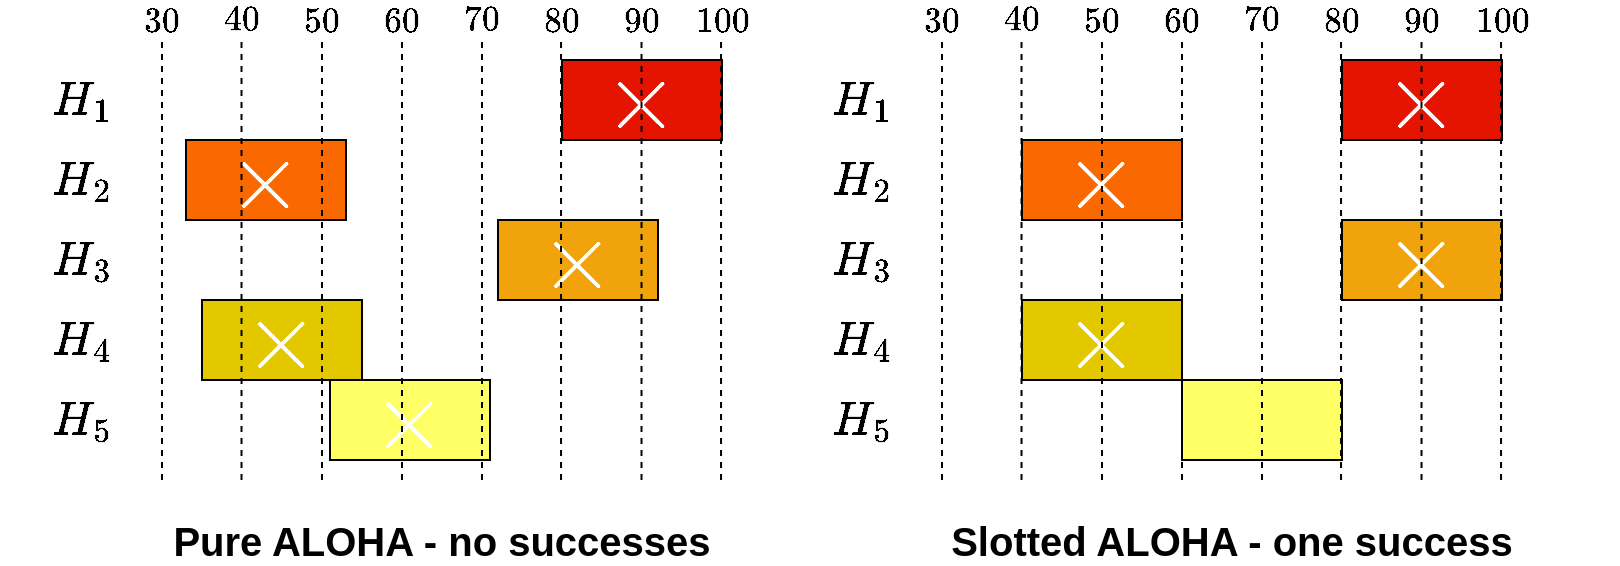 <mxfile version="13.9.9" type="device"><diagram id="5LKMu7yw_0ItQUyFiSOD" name="Page-1"><mxGraphModel dx="1086" dy="966" grid="1" gridSize="10" guides="1" tooltips="1" connect="1" arrows="1" fold="1" page="1" pageScale="1" pageWidth="850" pageHeight="1100" math="1" shadow="0"><root><mxCell id="0"/><mxCell id="1" parent="0"/><mxCell id="TiLu1-5hALeDA3Fj30jh-3" value="$$\times$$" style="rounded=0;whiteSpace=wrap;html=1;fontSize=40;fillColor=#e51400;fontColor=#ffffff;" vertex="1" parent="1"><mxGeometry x="280" y="50" width="80" height="40" as="geometry"/></mxCell><mxCell id="TiLu1-5hALeDA3Fj30jh-5" value="&lt;span&gt;$$\times$$&lt;/span&gt;" style="rounded=0;whiteSpace=wrap;html=1;fontSize=40;fillColor=#fa6800;fontColor=#ffffff;" vertex="1" parent="1"><mxGeometry x="92" y="90" width="80" height="40" as="geometry"/></mxCell><mxCell id="TiLu1-5hALeDA3Fj30jh-7" value="&lt;span&gt;$$\times$$&lt;/span&gt;" style="rounded=0;whiteSpace=wrap;html=1;fontSize=40;fillColor=#f0a30a;fontColor=#ffffff;" vertex="1" parent="1"><mxGeometry x="248" y="130" width="80" height="40" as="geometry"/></mxCell><mxCell id="TiLu1-5hALeDA3Fj30jh-9" value="&lt;span&gt;$$\times$$&lt;/span&gt;" style="rounded=0;whiteSpace=wrap;html=1;fontSize=40;fillColor=#e3c800;fontColor=#ffffff;" vertex="1" parent="1"><mxGeometry x="100" y="170" width="80" height="40" as="geometry"/></mxCell><mxCell id="TiLu1-5hALeDA3Fj30jh-11" value="&lt;span&gt;$$\times$$&lt;/span&gt;" style="rounded=0;whiteSpace=wrap;html=1;fontSize=40;fontColor=#ffffff;fillColor=#FFFF66;" vertex="1" parent="1"><mxGeometry x="164" y="210" width="80" height="40" as="geometry"/></mxCell><mxCell id="TiLu1-5hALeDA3Fj30jh-19" value="" style="endArrow=none;html=1;dashed=1;" edge="1" parent="1"><mxGeometry width="50" height="50" relative="1" as="geometry"><mxPoint x="80" y="260" as="sourcePoint"/><mxPoint x="80" y="40" as="targetPoint"/></mxGeometry></mxCell><mxCell id="TiLu1-5hALeDA3Fj30jh-20" value="" style="endArrow=none;html=1;dashed=1;" edge="1" parent="1"><mxGeometry width="50" height="50" relative="1" as="geometry"><mxPoint x="119.76" y="260" as="sourcePoint"/><mxPoint x="119.76" y="40" as="targetPoint"/></mxGeometry></mxCell><mxCell id="TiLu1-5hALeDA3Fj30jh-21" value="" style="endArrow=none;html=1;dashed=1;" edge="1" parent="1"><mxGeometry width="50" height="50" relative="1" as="geometry"><mxPoint x="160" y="260" as="sourcePoint"/><mxPoint x="160" y="40" as="targetPoint"/></mxGeometry></mxCell><mxCell id="TiLu1-5hALeDA3Fj30jh-22" value="" style="endArrow=none;html=1;dashed=1;" edge="1" parent="1"><mxGeometry width="50" height="50" relative="1" as="geometry"><mxPoint x="200" y="260" as="sourcePoint"/><mxPoint x="200" y="40" as="targetPoint"/></mxGeometry></mxCell><mxCell id="TiLu1-5hALeDA3Fj30jh-23" value="" style="endArrow=none;html=1;dashed=1;" edge="1" parent="1"><mxGeometry width="50" height="50" relative="1" as="geometry"><mxPoint x="240" y="260" as="sourcePoint"/><mxPoint x="240" y="40" as="targetPoint"/></mxGeometry></mxCell><mxCell id="TiLu1-5hALeDA3Fj30jh-24" value="" style="endArrow=none;html=1;dashed=1;" edge="1" parent="1"><mxGeometry width="50" height="50" relative="1" as="geometry"><mxPoint x="279.52" y="260" as="sourcePoint"/><mxPoint x="279.52" y="40" as="targetPoint"/></mxGeometry></mxCell><mxCell id="TiLu1-5hALeDA3Fj30jh-25" value="" style="endArrow=none;html=1;dashed=1;" edge="1" parent="1"><mxGeometry width="50" height="50" relative="1" as="geometry"><mxPoint x="319.76" y="260" as="sourcePoint"/><mxPoint x="319.76" y="40" as="targetPoint"/></mxGeometry></mxCell><mxCell id="TiLu1-5hALeDA3Fj30jh-26" value="" style="endArrow=none;html=1;dashed=1;" edge="1" parent="1"><mxGeometry width="50" height="50" relative="1" as="geometry"><mxPoint x="359.52" y="260" as="sourcePoint"/><mxPoint x="359.52" y="40" as="targetPoint"/></mxGeometry></mxCell><mxCell id="TiLu1-5hALeDA3Fj30jh-35" value="$$30$$" style="text;html=1;strokeColor=none;fillColor=none;align=center;verticalAlign=middle;whiteSpace=wrap;rounded=0;fontSize=15;" vertex="1" parent="1"><mxGeometry x="60" y="20" width="40" height="20" as="geometry"/></mxCell><mxCell id="TiLu1-5hALeDA3Fj30jh-36" value="$$40$$" style="text;html=1;strokeColor=none;fillColor=none;align=center;verticalAlign=middle;whiteSpace=wrap;rounded=0;fontSize=15;" vertex="1" parent="1"><mxGeometry x="100" y="20" width="40" height="20" as="geometry"/></mxCell><mxCell id="TiLu1-5hALeDA3Fj30jh-37" value="$$50$$" style="text;html=1;strokeColor=none;fillColor=none;align=center;verticalAlign=middle;whiteSpace=wrap;rounded=0;fontSize=15;" vertex="1" parent="1"><mxGeometry x="140" y="20" width="40" height="20" as="geometry"/></mxCell><mxCell id="TiLu1-5hALeDA3Fj30jh-38" value="$$60$$" style="text;html=1;strokeColor=none;fillColor=none;align=center;verticalAlign=middle;whiteSpace=wrap;rounded=0;fontSize=15;" vertex="1" parent="1"><mxGeometry x="180" y="20" width="40" height="20" as="geometry"/></mxCell><mxCell id="TiLu1-5hALeDA3Fj30jh-39" value="$$70$$" style="text;html=1;strokeColor=none;fillColor=none;align=center;verticalAlign=middle;whiteSpace=wrap;rounded=0;fontSize=15;" vertex="1" parent="1"><mxGeometry x="220" y="20" width="40" height="20" as="geometry"/></mxCell><mxCell id="TiLu1-5hALeDA3Fj30jh-40" value="$$80$$" style="text;html=1;strokeColor=none;fillColor=none;align=center;verticalAlign=middle;whiteSpace=wrap;rounded=0;fontSize=15;" vertex="1" parent="1"><mxGeometry x="260" y="20" width="40" height="20" as="geometry"/></mxCell><mxCell id="TiLu1-5hALeDA3Fj30jh-41" value="$$90$$" style="text;html=1;strokeColor=none;fillColor=none;align=center;verticalAlign=middle;whiteSpace=wrap;rounded=0;fontSize=15;" vertex="1" parent="1"><mxGeometry x="300" y="20" width="40" height="20" as="geometry"/></mxCell><mxCell id="TiLu1-5hALeDA3Fj30jh-42" value="$$100$$" style="text;html=1;strokeColor=none;fillColor=none;align=center;verticalAlign=middle;whiteSpace=wrap;rounded=0;fontSize=15;" vertex="1" parent="1"><mxGeometry x="340" y="20" width="40" height="20" as="geometry"/></mxCell><mxCell id="TiLu1-5hALeDA3Fj30jh-45" value="$$\times$$" style="rounded=0;whiteSpace=wrap;html=1;fontSize=40;fillColor=#e51400;fontColor=#ffffff;" vertex="1" parent="1"><mxGeometry x="670" y="50" width="80" height="40" as="geometry"/></mxCell><mxCell id="TiLu1-5hALeDA3Fj30jh-46" value="&lt;span&gt;$$\times$$&lt;/span&gt;" style="rounded=0;whiteSpace=wrap;html=1;fontSize=40;fillColor=#fa6800;fontColor=#ffffff;" vertex="1" parent="1"><mxGeometry x="510" y="90" width="80" height="40" as="geometry"/></mxCell><mxCell id="TiLu1-5hALeDA3Fj30jh-47" value="&lt;span&gt;$$\times$$&lt;/span&gt;" style="rounded=0;whiteSpace=wrap;html=1;fontSize=40;fillColor=#f0a30a;fontColor=#ffffff;" vertex="1" parent="1"><mxGeometry x="670" y="130" width="80" height="40" as="geometry"/></mxCell><mxCell id="TiLu1-5hALeDA3Fj30jh-48" value="&lt;span&gt;$$\times$$&lt;/span&gt;" style="rounded=0;whiteSpace=wrap;html=1;fontSize=40;fillColor=#e3c800;fontColor=#ffffff;" vertex="1" parent="1"><mxGeometry x="510" y="170" width="80" height="40" as="geometry"/></mxCell><mxCell id="TiLu1-5hALeDA3Fj30jh-49" value="" style="rounded=0;whiteSpace=wrap;html=1;fontSize=40;fontColor=#ffffff;fillColor=#FFFF66;" vertex="1" parent="1"><mxGeometry x="590" y="210" width="80" height="40" as="geometry"/></mxCell><mxCell id="TiLu1-5hALeDA3Fj30jh-53" value="" style="endArrow=none;html=1;dashed=1;" edge="1" parent="1"><mxGeometry width="50" height="50" relative="1" as="geometry"><mxPoint x="470" y="260.0" as="sourcePoint"/><mxPoint x="470" y="40" as="targetPoint"/></mxGeometry></mxCell><mxCell id="TiLu1-5hALeDA3Fj30jh-54" value="" style="endArrow=none;html=1;dashed=1;" edge="1" parent="1"><mxGeometry width="50" height="50" relative="1" as="geometry"><mxPoint x="509.76" y="260.0" as="sourcePoint"/><mxPoint x="509.76" y="40" as="targetPoint"/></mxGeometry></mxCell><mxCell id="TiLu1-5hALeDA3Fj30jh-55" value="" style="endArrow=none;html=1;dashed=1;" edge="1" parent="1"><mxGeometry width="50" height="50" relative="1" as="geometry"><mxPoint x="550" y="260.0" as="sourcePoint"/><mxPoint x="550" y="40" as="targetPoint"/></mxGeometry></mxCell><mxCell id="TiLu1-5hALeDA3Fj30jh-56" value="" style="endArrow=none;html=1;dashed=1;" edge="1" parent="1"><mxGeometry width="50" height="50" relative="1" as="geometry"><mxPoint x="590" y="260.0" as="sourcePoint"/><mxPoint x="590" y="40" as="targetPoint"/></mxGeometry></mxCell><mxCell id="TiLu1-5hALeDA3Fj30jh-57" value="" style="endArrow=none;html=1;dashed=1;" edge="1" parent="1"><mxGeometry width="50" height="50" relative="1" as="geometry"><mxPoint x="630" y="260.0" as="sourcePoint"/><mxPoint x="630" y="40" as="targetPoint"/></mxGeometry></mxCell><mxCell id="TiLu1-5hALeDA3Fj30jh-58" value="" style="endArrow=none;html=1;dashed=1;" edge="1" parent="1"><mxGeometry width="50" height="50" relative="1" as="geometry"><mxPoint x="669.52" y="260.0" as="sourcePoint"/><mxPoint x="669.52" y="40" as="targetPoint"/></mxGeometry></mxCell><mxCell id="TiLu1-5hALeDA3Fj30jh-59" value="" style="endArrow=none;html=1;dashed=1;" edge="1" parent="1"><mxGeometry width="50" height="50" relative="1" as="geometry"><mxPoint x="709.76" y="260.0" as="sourcePoint"/><mxPoint x="709.76" y="40" as="targetPoint"/></mxGeometry></mxCell><mxCell id="TiLu1-5hALeDA3Fj30jh-60" value="" style="endArrow=none;html=1;dashed=1;" edge="1" parent="1"><mxGeometry width="50" height="50" relative="1" as="geometry"><mxPoint x="749.52" y="260.0" as="sourcePoint"/><mxPoint x="749.52" y="40" as="targetPoint"/></mxGeometry></mxCell><mxCell id="TiLu1-5hALeDA3Fj30jh-61" value="$$H_1$$" style="text;html=1;strokeColor=none;fillColor=none;align=center;verticalAlign=middle;whiteSpace=wrap;rounded=0;fontSize=20;" vertex="1" parent="1"><mxGeometry x="410" y="60" width="40" height="20" as="geometry"/></mxCell><mxCell id="TiLu1-5hALeDA3Fj30jh-62" value="$$H_2$$" style="text;html=1;strokeColor=none;fillColor=none;align=center;verticalAlign=middle;whiteSpace=wrap;rounded=0;fontSize=20;" vertex="1" parent="1"><mxGeometry x="410" y="100" width="40" height="20" as="geometry"/></mxCell><mxCell id="TiLu1-5hALeDA3Fj30jh-63" value="$$H_3$$" style="text;html=1;strokeColor=none;fillColor=none;align=center;verticalAlign=middle;whiteSpace=wrap;rounded=0;fontSize=20;" vertex="1" parent="1"><mxGeometry x="410" y="140" width="40" height="20" as="geometry"/></mxCell><mxCell id="TiLu1-5hALeDA3Fj30jh-64" value="$$H_4$$" style="text;html=1;strokeColor=none;fillColor=none;align=center;verticalAlign=middle;whiteSpace=wrap;rounded=0;fontSize=20;" vertex="1" parent="1"><mxGeometry x="410" y="180" width="40" height="20" as="geometry"/></mxCell><mxCell id="TiLu1-5hALeDA3Fj30jh-65" value="$$H_5$$" style="text;html=1;strokeColor=none;fillColor=none;align=center;verticalAlign=middle;whiteSpace=wrap;rounded=0;fontSize=20;" vertex="1" parent="1"><mxGeometry x="410" y="220" width="40" height="20" as="geometry"/></mxCell><mxCell id="TiLu1-5hALeDA3Fj30jh-69" value="$$30$$" style="text;html=1;strokeColor=none;fillColor=none;align=center;verticalAlign=middle;whiteSpace=wrap;rounded=0;fontSize=15;" vertex="1" parent="1"><mxGeometry x="450" y="20" width="40" height="20" as="geometry"/></mxCell><mxCell id="TiLu1-5hALeDA3Fj30jh-70" value="$$40$$" style="text;html=1;strokeColor=none;fillColor=none;align=center;verticalAlign=middle;whiteSpace=wrap;rounded=0;fontSize=15;" vertex="1" parent="1"><mxGeometry x="490" y="20" width="40" height="20" as="geometry"/></mxCell><mxCell id="TiLu1-5hALeDA3Fj30jh-71" value="$$50$$" style="text;html=1;strokeColor=none;fillColor=none;align=center;verticalAlign=middle;whiteSpace=wrap;rounded=0;fontSize=15;" vertex="1" parent="1"><mxGeometry x="530" y="20" width="40" height="20" as="geometry"/></mxCell><mxCell id="TiLu1-5hALeDA3Fj30jh-72" value="$$60$$" style="text;html=1;strokeColor=none;fillColor=none;align=center;verticalAlign=middle;whiteSpace=wrap;rounded=0;fontSize=15;" vertex="1" parent="1"><mxGeometry x="570" y="20" width="40" height="20" as="geometry"/></mxCell><mxCell id="TiLu1-5hALeDA3Fj30jh-73" value="$$70$$" style="text;html=1;strokeColor=none;fillColor=none;align=center;verticalAlign=middle;whiteSpace=wrap;rounded=0;fontSize=15;" vertex="1" parent="1"><mxGeometry x="610" y="20" width="40" height="20" as="geometry"/></mxCell><mxCell id="TiLu1-5hALeDA3Fj30jh-74" value="$$80$$" style="text;html=1;strokeColor=none;fillColor=none;align=center;verticalAlign=middle;whiteSpace=wrap;rounded=0;fontSize=15;" vertex="1" parent="1"><mxGeometry x="650" y="20" width="40" height="20" as="geometry"/></mxCell><mxCell id="TiLu1-5hALeDA3Fj30jh-75" value="$$90$$" style="text;html=1;strokeColor=none;fillColor=none;align=center;verticalAlign=middle;whiteSpace=wrap;rounded=0;fontSize=15;" vertex="1" parent="1"><mxGeometry x="690" y="20" width="40" height="20" as="geometry"/></mxCell><mxCell id="TiLu1-5hALeDA3Fj30jh-76" value="$$100$$" style="text;html=1;strokeColor=none;fillColor=none;align=center;verticalAlign=middle;whiteSpace=wrap;rounded=0;fontSize=15;" vertex="1" parent="1"><mxGeometry x="730" y="20" width="40" height="20" as="geometry"/></mxCell><mxCell id="TiLu1-5hALeDA3Fj30jh-77" value="$$H_1$$" style="text;html=1;strokeColor=none;fillColor=none;align=center;verticalAlign=middle;whiteSpace=wrap;rounded=0;fontSize=20;" vertex="1" parent="1"><mxGeometry x="20" y="60" width="40" height="20" as="geometry"/></mxCell><mxCell id="TiLu1-5hALeDA3Fj30jh-78" value="$$H_2$$" style="text;html=1;strokeColor=none;fillColor=none;align=center;verticalAlign=middle;whiteSpace=wrap;rounded=0;fontSize=20;" vertex="1" parent="1"><mxGeometry x="20" y="100" width="40" height="20" as="geometry"/></mxCell><mxCell id="TiLu1-5hALeDA3Fj30jh-79" value="$$H_3$$" style="text;html=1;strokeColor=none;fillColor=none;align=center;verticalAlign=middle;whiteSpace=wrap;rounded=0;fontSize=20;" vertex="1" parent="1"><mxGeometry x="20" y="140" width="40" height="20" as="geometry"/></mxCell><mxCell id="TiLu1-5hALeDA3Fj30jh-80" value="$$H_4$$" style="text;html=1;strokeColor=none;fillColor=none;align=center;verticalAlign=middle;whiteSpace=wrap;rounded=0;fontSize=20;" vertex="1" parent="1"><mxGeometry x="20" y="180" width="40" height="20" as="geometry"/></mxCell><mxCell id="TiLu1-5hALeDA3Fj30jh-81" value="$$H_5$$" style="text;html=1;strokeColor=none;fillColor=none;align=center;verticalAlign=middle;whiteSpace=wrap;rounded=0;fontSize=20;" vertex="1" parent="1"><mxGeometry x="20" y="220" width="40" height="20" as="geometry"/></mxCell><mxCell id="TiLu1-5hALeDA3Fj30jh-82" value="Pure ALOHA - no successes" style="text;html=1;strokeColor=none;fillColor=none;align=center;verticalAlign=middle;whiteSpace=wrap;rounded=0;fontSize=20;fontStyle=1" vertex="1" parent="1"><mxGeometry x="80" y="280" width="280" height="20" as="geometry"/></mxCell><mxCell id="TiLu1-5hALeDA3Fj30jh-84" value="Slotted ALOHA - one success" style="text;html=1;strokeColor=none;fillColor=none;align=center;verticalAlign=middle;whiteSpace=wrap;rounded=0;fontSize=20;fontStyle=1" vertex="1" parent="1"><mxGeometry x="470" y="280" width="290" height="20" as="geometry"/></mxCell></root></mxGraphModel></diagram></mxfile>